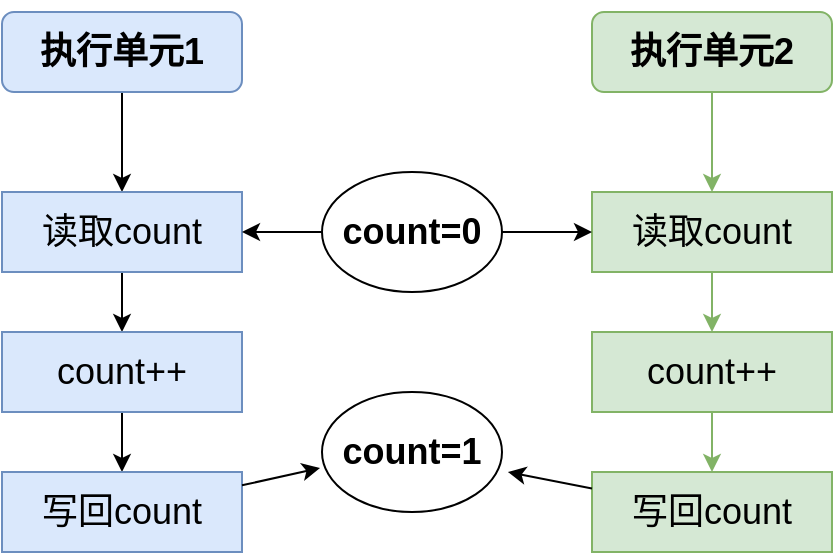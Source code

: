 <mxfile version="27.0.9">
  <diagram name="第 1 页" id="jP1kr_-Zb4DfYdTlWHD2">
    <mxGraphModel dx="752" dy="817" grid="1" gridSize="10" guides="1" tooltips="1" connect="1" arrows="1" fold="1" page="1" pageScale="1" pageWidth="1169" pageHeight="1654" math="0" shadow="0">
      <root>
        <mxCell id="0" />
        <mxCell id="1" parent="0" />
        <mxCell id="Mj5pFzG8oZv49aJKTRpb-6" style="edgeStyle=orthogonalEdgeStyle;rounded=0;orthogonalLoop=1;jettySize=auto;html=1;entryX=0.5;entryY=0;entryDx=0;entryDy=0;" edge="1" parent="1" source="Mj5pFzG8oZv49aJKTRpb-2" target="Mj5pFzG8oZv49aJKTRpb-3">
          <mxGeometry relative="1" as="geometry" />
        </mxCell>
        <mxCell id="Mj5pFzG8oZv49aJKTRpb-2" value="&lt;h2&gt;&lt;font style=&quot;font-size: 18px;&quot;&gt;执行单元1&lt;/font&gt;&lt;/h2&gt;" style="rounded=1;whiteSpace=wrap;html=1;fillColor=#dae8fc;strokeColor=#6c8ebf;fontStyle=1" vertex="1" parent="1">
          <mxGeometry x="170" y="430" width="120" height="40" as="geometry" />
        </mxCell>
        <mxCell id="Mj5pFzG8oZv49aJKTRpb-7" style="edgeStyle=orthogonalEdgeStyle;rounded=0;orthogonalLoop=1;jettySize=auto;html=1;entryX=0.5;entryY=0;entryDx=0;entryDy=0;" edge="1" parent="1" source="Mj5pFzG8oZv49aJKTRpb-3" target="Mj5pFzG8oZv49aJKTRpb-4">
          <mxGeometry relative="1" as="geometry" />
        </mxCell>
        <mxCell id="Mj5pFzG8oZv49aJKTRpb-3" value="&lt;font style=&quot;font-size: 18px;&quot;&gt;读取count&lt;/font&gt;" style="rounded=0;whiteSpace=wrap;html=1;fillColor=#dae8fc;strokeColor=#6c8ebf;" vertex="1" parent="1">
          <mxGeometry x="170" y="520" width="120" height="40" as="geometry" />
        </mxCell>
        <mxCell id="Mj5pFzG8oZv49aJKTRpb-8" style="edgeStyle=orthogonalEdgeStyle;rounded=0;orthogonalLoop=1;jettySize=auto;html=1;entryX=0.5;entryY=0;entryDx=0;entryDy=0;" edge="1" parent="1" source="Mj5pFzG8oZv49aJKTRpb-4" target="Mj5pFzG8oZv49aJKTRpb-5">
          <mxGeometry relative="1" as="geometry" />
        </mxCell>
        <mxCell id="Mj5pFzG8oZv49aJKTRpb-4" value="&lt;font style=&quot;font-size: 18px;&quot;&gt;count++&lt;/font&gt;" style="rounded=0;whiteSpace=wrap;html=1;fillColor=#dae8fc;strokeColor=#6c8ebf;" vertex="1" parent="1">
          <mxGeometry x="170" y="590" width="120" height="40" as="geometry" />
        </mxCell>
        <mxCell id="Mj5pFzG8oZv49aJKTRpb-5" value="&lt;span style=&quot;font-size: 18px;&quot;&gt;写回count&lt;/span&gt;" style="rounded=0;whiteSpace=wrap;html=1;fillColor=#dae8fc;strokeColor=#6c8ebf;" vertex="1" parent="1">
          <mxGeometry x="170" y="660" width="120" height="40" as="geometry" />
        </mxCell>
        <mxCell id="Mj5pFzG8oZv49aJKTRpb-9" style="edgeStyle=orthogonalEdgeStyle;rounded=0;orthogonalLoop=1;jettySize=auto;html=1;entryX=0.5;entryY=0;entryDx=0;entryDy=0;fillColor=#d5e8d4;strokeColor=#82b366;" edge="1" source="Mj5pFzG8oZv49aJKTRpb-10" target="Mj5pFzG8oZv49aJKTRpb-12" parent="1">
          <mxGeometry relative="1" as="geometry" />
        </mxCell>
        <mxCell id="Mj5pFzG8oZv49aJKTRpb-10" value="&lt;h2&gt;&lt;font style=&quot;font-size: 18px;&quot;&gt;执行单元2&lt;/font&gt;&lt;/h2&gt;" style="rounded=1;whiteSpace=wrap;html=1;fillColor=#d5e8d4;strokeColor=#82b366;fontStyle=1" vertex="1" parent="1">
          <mxGeometry x="465" y="430" width="120" height="40" as="geometry" />
        </mxCell>
        <mxCell id="Mj5pFzG8oZv49aJKTRpb-11" style="edgeStyle=orthogonalEdgeStyle;rounded=0;orthogonalLoop=1;jettySize=auto;html=1;entryX=0.5;entryY=0;entryDx=0;entryDy=0;fillColor=#d5e8d4;strokeColor=#82b366;" edge="1" source="Mj5pFzG8oZv49aJKTRpb-12" target="Mj5pFzG8oZv49aJKTRpb-14" parent="1">
          <mxGeometry relative="1" as="geometry" />
        </mxCell>
        <mxCell id="Mj5pFzG8oZv49aJKTRpb-12" value="&lt;font style=&quot;font-size: 18px;&quot;&gt;读取count&lt;/font&gt;" style="rounded=0;whiteSpace=wrap;html=1;fillColor=#d5e8d4;strokeColor=#82b366;" vertex="1" parent="1">
          <mxGeometry x="465" y="520" width="120" height="40" as="geometry" />
        </mxCell>
        <mxCell id="Mj5pFzG8oZv49aJKTRpb-13" style="edgeStyle=orthogonalEdgeStyle;rounded=0;orthogonalLoop=1;jettySize=auto;html=1;entryX=0.5;entryY=0;entryDx=0;entryDy=0;fillColor=#d5e8d4;strokeColor=#82b366;" edge="1" source="Mj5pFzG8oZv49aJKTRpb-14" target="Mj5pFzG8oZv49aJKTRpb-15" parent="1">
          <mxGeometry relative="1" as="geometry" />
        </mxCell>
        <mxCell id="Mj5pFzG8oZv49aJKTRpb-14" value="&lt;font style=&quot;font-size: 18px;&quot;&gt;count++&lt;/font&gt;" style="rounded=0;whiteSpace=wrap;html=1;fillColor=#d5e8d4;strokeColor=#82b366;" vertex="1" parent="1">
          <mxGeometry x="465" y="590" width="120" height="40" as="geometry" />
        </mxCell>
        <mxCell id="Mj5pFzG8oZv49aJKTRpb-15" value="&lt;span style=&quot;font-size: 18px;&quot;&gt;写回count&lt;/span&gt;" style="rounded=0;whiteSpace=wrap;html=1;fillColor=#d5e8d4;strokeColor=#82b366;" vertex="1" parent="1">
          <mxGeometry x="465" y="660" width="120" height="40" as="geometry" />
        </mxCell>
        <mxCell id="Mj5pFzG8oZv49aJKTRpb-18" style="edgeStyle=orthogonalEdgeStyle;rounded=0;orthogonalLoop=1;jettySize=auto;html=1;entryX=1;entryY=0.5;entryDx=0;entryDy=0;" edge="1" parent="1" source="Mj5pFzG8oZv49aJKTRpb-16" target="Mj5pFzG8oZv49aJKTRpb-3">
          <mxGeometry relative="1" as="geometry" />
        </mxCell>
        <mxCell id="Mj5pFzG8oZv49aJKTRpb-19" style="edgeStyle=orthogonalEdgeStyle;rounded=0;orthogonalLoop=1;jettySize=auto;html=1;" edge="1" parent="1" source="Mj5pFzG8oZv49aJKTRpb-16" target="Mj5pFzG8oZv49aJKTRpb-12">
          <mxGeometry relative="1" as="geometry" />
        </mxCell>
        <mxCell id="Mj5pFzG8oZv49aJKTRpb-16" value="&lt;h2&gt;count=0&lt;/h2&gt;" style="ellipse;whiteSpace=wrap;html=1;" vertex="1" parent="1">
          <mxGeometry x="330" y="510" width="90" height="60" as="geometry" />
        </mxCell>
        <mxCell id="Mj5pFzG8oZv49aJKTRpb-17" value="&lt;h2&gt;count=1&lt;/h2&gt;" style="ellipse;whiteSpace=wrap;html=1;" vertex="1" parent="1">
          <mxGeometry x="330" y="620" width="90" height="60" as="geometry" />
        </mxCell>
        <mxCell id="Mj5pFzG8oZv49aJKTRpb-20" style="rounded=0;orthogonalLoop=1;jettySize=auto;html=1;entryX=-0.011;entryY=0.633;entryDx=0;entryDy=0;entryPerimeter=0;" edge="1" parent="1" source="Mj5pFzG8oZv49aJKTRpb-5" target="Mj5pFzG8oZv49aJKTRpb-17">
          <mxGeometry relative="1" as="geometry" />
        </mxCell>
        <mxCell id="Mj5pFzG8oZv49aJKTRpb-21" style="rounded=0;orthogonalLoop=1;jettySize=auto;html=1;entryX=1.033;entryY=0.667;entryDx=0;entryDy=0;entryPerimeter=0;" edge="1" parent="1" source="Mj5pFzG8oZv49aJKTRpb-15" target="Mj5pFzG8oZv49aJKTRpb-17">
          <mxGeometry relative="1" as="geometry" />
        </mxCell>
      </root>
    </mxGraphModel>
  </diagram>
</mxfile>
